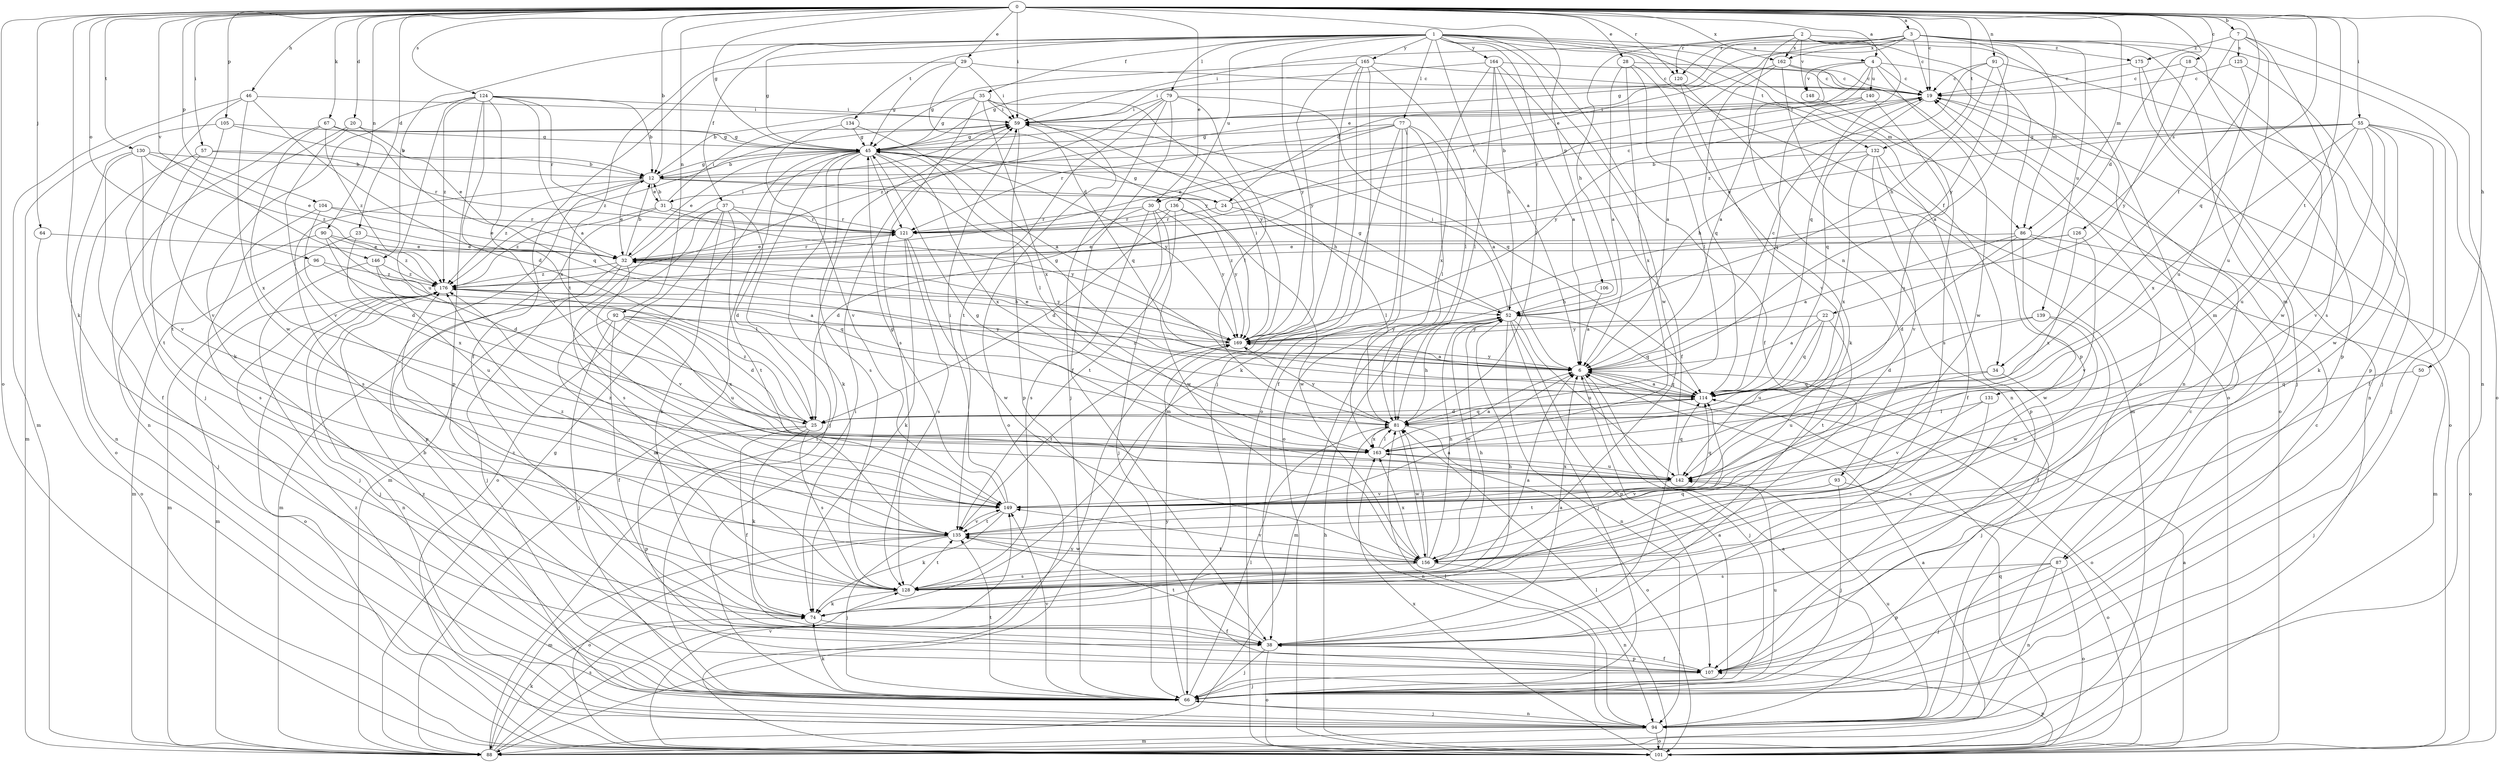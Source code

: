 strict digraph  {
0;
1;
2;
3;
4;
6;
7;
12;
18;
19;
20;
22;
23;
24;
25;
28;
29;
30;
31;
32;
34;
35;
37;
38;
45;
46;
50;
52;
55;
57;
59;
64;
66;
67;
74;
77;
79;
81;
86;
87;
88;
90;
91;
92;
93;
94;
96;
101;
104;
105;
106;
107;
114;
120;
121;
124;
125;
126;
128;
130;
131;
132;
134;
135;
136;
139;
140;
142;
146;
148;
149;
156;
162;
163;
164;
165;
169;
175;
176;
0 -> 3  [label=a];
0 -> 4  [label=a];
0 -> 7  [label=b];
0 -> 12  [label=b];
0 -> 18  [label=c];
0 -> 19  [label=c];
0 -> 20  [label=d];
0 -> 22  [label=d];
0 -> 23  [label=d];
0 -> 28  [label=e];
0 -> 29  [label=e];
0 -> 30  [label=e];
0 -> 34  [label=f];
0 -> 45  [label=g];
0 -> 46  [label=h];
0 -> 50  [label=h];
0 -> 55  [label=i];
0 -> 57  [label=i];
0 -> 59  [label=i];
0 -> 64  [label=j];
0 -> 67  [label=k];
0 -> 74  [label=k];
0 -> 86  [label=m];
0 -> 90  [label=n];
0 -> 91  [label=n];
0 -> 92  [label=n];
0 -> 96  [label=o];
0 -> 101  [label=o];
0 -> 104  [label=p];
0 -> 105  [label=p];
0 -> 106  [label=p];
0 -> 114  [label=q];
0 -> 120  [label=r];
0 -> 124  [label=s];
0 -> 130  [label=t];
0 -> 131  [label=t];
0 -> 132  [label=t];
0 -> 146  [label=v];
0 -> 162  [label=x];
1 -> 4  [label=a];
1 -> 6  [label=a];
1 -> 34  [label=f];
1 -> 35  [label=f];
1 -> 37  [label=f];
1 -> 38  [label=f];
1 -> 45  [label=g];
1 -> 77  [label=l];
1 -> 79  [label=l];
1 -> 81  [label=l];
1 -> 86  [label=m];
1 -> 101  [label=o];
1 -> 132  [label=t];
1 -> 134  [label=t];
1 -> 135  [label=t];
1 -> 136  [label=u];
1 -> 146  [label=v];
1 -> 156  [label=w];
1 -> 164  [label=y];
1 -> 165  [label=y];
1 -> 169  [label=y];
2 -> 52  [label=h];
2 -> 93  [label=n];
2 -> 94  [label=n];
2 -> 107  [label=p];
2 -> 114  [label=q];
2 -> 120  [label=r];
2 -> 148  [label=v];
2 -> 162  [label=x];
2 -> 175  [label=z];
3 -> 19  [label=c];
3 -> 30  [label=e];
3 -> 31  [label=e];
3 -> 45  [label=g];
3 -> 59  [label=i];
3 -> 86  [label=m];
3 -> 87  [label=m];
3 -> 101  [label=o];
3 -> 107  [label=p];
3 -> 120  [label=r];
3 -> 139  [label=u];
3 -> 162  [label=x];
3 -> 169  [label=y];
4 -> 6  [label=a];
4 -> 19  [label=c];
4 -> 24  [label=d];
4 -> 87  [label=m];
4 -> 121  [label=r];
4 -> 140  [label=u];
4 -> 148  [label=v];
4 -> 156  [label=w];
6 -> 19  [label=c];
6 -> 45  [label=g];
6 -> 66  [label=j];
6 -> 101  [label=o];
6 -> 114  [label=q];
6 -> 169  [label=y];
7 -> 94  [label=n];
7 -> 125  [label=s];
7 -> 126  [label=s];
7 -> 128  [label=s];
7 -> 142  [label=u];
7 -> 175  [label=z];
12 -> 24  [label=d];
12 -> 31  [label=e];
12 -> 32  [label=e];
12 -> 45  [label=g];
12 -> 52  [label=h];
12 -> 128  [label=s];
12 -> 176  [label=z];
18 -> 19  [label=c];
18 -> 156  [label=w];
18 -> 169  [label=y];
19 -> 59  [label=i];
19 -> 101  [label=o];
19 -> 114  [label=q];
19 -> 169  [label=y];
20 -> 32  [label=e];
20 -> 45  [label=g];
20 -> 135  [label=t];
20 -> 149  [label=v];
22 -> 6  [label=a];
22 -> 114  [label=q];
22 -> 135  [label=t];
22 -> 142  [label=u];
22 -> 169  [label=y];
23 -> 32  [label=e];
23 -> 88  [label=m];
23 -> 163  [label=x];
24 -> 19  [label=c];
24 -> 45  [label=g];
24 -> 81  [label=l];
24 -> 121  [label=r];
25 -> 38  [label=f];
25 -> 74  [label=k];
25 -> 107  [label=p];
25 -> 128  [label=s];
25 -> 176  [label=z];
28 -> 6  [label=a];
28 -> 19  [label=c];
28 -> 74  [label=k];
28 -> 81  [label=l];
28 -> 163  [label=x];
29 -> 19  [label=c];
29 -> 38  [label=f];
29 -> 45  [label=g];
29 -> 59  [label=i];
29 -> 169  [label=y];
30 -> 25  [label=d];
30 -> 66  [label=j];
30 -> 121  [label=r];
30 -> 128  [label=s];
30 -> 156  [label=w];
30 -> 169  [label=y];
31 -> 12  [label=b];
31 -> 59  [label=i];
31 -> 107  [label=p];
31 -> 121  [label=r];
31 -> 169  [label=y];
31 -> 176  [label=z];
32 -> 12  [label=b];
32 -> 59  [label=i];
32 -> 66  [label=j];
32 -> 88  [label=m];
32 -> 121  [label=r];
32 -> 149  [label=v];
32 -> 169  [label=y];
32 -> 176  [label=z];
34 -> 66  [label=j];
34 -> 114  [label=q];
34 -> 142  [label=u];
35 -> 12  [label=b];
35 -> 45  [label=g];
35 -> 59  [label=i];
35 -> 101  [label=o];
35 -> 128  [label=s];
35 -> 163  [label=x];
35 -> 169  [label=y];
37 -> 25  [label=d];
37 -> 74  [label=k];
37 -> 88  [label=m];
37 -> 101  [label=o];
37 -> 121  [label=r];
37 -> 128  [label=s];
37 -> 135  [label=t];
38 -> 6  [label=a];
38 -> 66  [label=j];
38 -> 101  [label=o];
38 -> 107  [label=p];
38 -> 135  [label=t];
45 -> 12  [label=b];
45 -> 32  [label=e];
45 -> 66  [label=j];
45 -> 74  [label=k];
45 -> 81  [label=l];
45 -> 88  [label=m];
45 -> 121  [label=r];
45 -> 128  [label=s];
45 -> 163  [label=x];
45 -> 169  [label=y];
46 -> 25  [label=d];
46 -> 59  [label=i];
46 -> 66  [label=j];
46 -> 88  [label=m];
46 -> 156  [label=w];
50 -> 66  [label=j];
50 -> 114  [label=q];
52 -> 45  [label=g];
52 -> 59  [label=i];
52 -> 66  [label=j];
52 -> 88  [label=m];
52 -> 94  [label=n];
52 -> 107  [label=p];
52 -> 114  [label=q];
52 -> 142  [label=u];
52 -> 156  [label=w];
52 -> 169  [label=y];
55 -> 12  [label=b];
55 -> 32  [label=e];
55 -> 38  [label=f];
55 -> 45  [label=g];
55 -> 66  [label=j];
55 -> 74  [label=k];
55 -> 142  [label=u];
55 -> 149  [label=v];
55 -> 156  [label=w];
55 -> 163  [label=x];
57 -> 12  [label=b];
57 -> 94  [label=n];
57 -> 121  [label=r];
57 -> 135  [label=t];
59 -> 45  [label=g];
59 -> 107  [label=p];
59 -> 114  [label=q];
59 -> 176  [label=z];
64 -> 32  [label=e];
64 -> 101  [label=o];
66 -> 6  [label=a];
66 -> 59  [label=i];
66 -> 74  [label=k];
66 -> 81  [label=l];
66 -> 94  [label=n];
66 -> 135  [label=t];
66 -> 142  [label=u];
66 -> 149  [label=v];
66 -> 169  [label=y];
66 -> 176  [label=z];
67 -> 45  [label=g];
67 -> 94  [label=n];
67 -> 114  [label=q];
67 -> 163  [label=x];
67 -> 176  [label=z];
74 -> 38  [label=f];
74 -> 52  [label=h];
74 -> 176  [label=z];
77 -> 6  [label=a];
77 -> 32  [label=e];
77 -> 38  [label=f];
77 -> 45  [label=g];
77 -> 74  [label=k];
77 -> 81  [label=l];
77 -> 101  [label=o];
77 -> 121  [label=r];
79 -> 38  [label=f];
79 -> 59  [label=i];
79 -> 66  [label=j];
79 -> 81  [label=l];
79 -> 114  [label=q];
79 -> 135  [label=t];
79 -> 176  [label=z];
81 -> 52  [label=h];
81 -> 94  [label=n];
81 -> 101  [label=o];
81 -> 114  [label=q];
81 -> 156  [label=w];
81 -> 163  [label=x];
81 -> 169  [label=y];
86 -> 6  [label=a];
86 -> 25  [label=d];
86 -> 32  [label=e];
86 -> 88  [label=m];
86 -> 101  [label=o];
86 -> 156  [label=w];
87 -> 66  [label=j];
87 -> 94  [label=n];
87 -> 101  [label=o];
87 -> 107  [label=p];
87 -> 128  [label=s];
88 -> 6  [label=a];
88 -> 19  [label=c];
88 -> 45  [label=g];
88 -> 59  [label=i];
88 -> 74  [label=k];
88 -> 114  [label=q];
88 -> 128  [label=s];
88 -> 169  [label=y];
90 -> 25  [label=d];
90 -> 32  [label=e];
90 -> 66  [label=j];
90 -> 81  [label=l];
90 -> 176  [label=z];
91 -> 6  [label=a];
91 -> 19  [label=c];
91 -> 52  [label=h];
91 -> 107  [label=p];
91 -> 176  [label=z];
92 -> 25  [label=d];
92 -> 38  [label=f];
92 -> 66  [label=j];
92 -> 128  [label=s];
92 -> 142  [label=u];
92 -> 163  [label=x];
92 -> 169  [label=y];
93 -> 66  [label=j];
93 -> 101  [label=o];
93 -> 135  [label=t];
93 -> 149  [label=v];
94 -> 6  [label=a];
94 -> 12  [label=b];
94 -> 19  [label=c];
94 -> 66  [label=j];
94 -> 81  [label=l];
94 -> 88  [label=m];
94 -> 101  [label=o];
94 -> 142  [label=u];
94 -> 176  [label=z];
96 -> 6  [label=a];
96 -> 88  [label=m];
96 -> 176  [label=z];
101 -> 6  [label=a];
101 -> 52  [label=h];
101 -> 81  [label=l];
101 -> 107  [label=p];
101 -> 149  [label=v];
101 -> 163  [label=x];
104 -> 25  [label=d];
104 -> 32  [label=e];
104 -> 121  [label=r];
104 -> 128  [label=s];
105 -> 12  [label=b];
105 -> 45  [label=g];
105 -> 88  [label=m];
105 -> 149  [label=v];
106 -> 6  [label=a];
106 -> 52  [label=h];
107 -> 19  [label=c];
107 -> 38  [label=f];
107 -> 66  [label=j];
114 -> 6  [label=a];
114 -> 25  [label=d];
114 -> 81  [label=l];
114 -> 176  [label=z];
120 -> 45  [label=g];
120 -> 94  [label=n];
120 -> 149  [label=v];
121 -> 32  [label=e];
121 -> 74  [label=k];
121 -> 128  [label=s];
121 -> 156  [label=w];
124 -> 6  [label=a];
124 -> 12  [label=b];
124 -> 59  [label=i];
124 -> 74  [label=k];
124 -> 107  [label=p];
124 -> 121  [label=r];
124 -> 142  [label=u];
124 -> 149  [label=v];
124 -> 163  [label=x];
124 -> 176  [label=z];
125 -> 19  [label=c];
125 -> 66  [label=j];
125 -> 142  [label=u];
126 -> 32  [label=e];
126 -> 149  [label=v];
126 -> 163  [label=x];
126 -> 176  [label=z];
128 -> 6  [label=a];
128 -> 52  [label=h];
128 -> 74  [label=k];
128 -> 114  [label=q];
128 -> 135  [label=t];
130 -> 12  [label=b];
130 -> 32  [label=e];
130 -> 38  [label=f];
130 -> 101  [label=o];
130 -> 149  [label=v];
130 -> 176  [label=z];
131 -> 81  [label=l];
131 -> 128  [label=s];
131 -> 149  [label=v];
132 -> 12  [label=b];
132 -> 38  [label=f];
132 -> 52  [label=h];
132 -> 107  [label=p];
132 -> 149  [label=v];
132 -> 163  [label=x];
134 -> 6  [label=a];
134 -> 45  [label=g];
134 -> 149  [label=v];
135 -> 6  [label=a];
135 -> 66  [label=j];
135 -> 88  [label=m];
135 -> 101  [label=o];
135 -> 149  [label=v];
135 -> 156  [label=w];
135 -> 176  [label=z];
136 -> 25  [label=d];
136 -> 121  [label=r];
136 -> 135  [label=t];
136 -> 156  [label=w];
136 -> 169  [label=y];
139 -> 25  [label=d];
139 -> 38  [label=f];
139 -> 156  [label=w];
139 -> 169  [label=y];
140 -> 59  [label=i];
140 -> 114  [label=q];
140 -> 121  [label=r];
140 -> 142  [label=u];
142 -> 45  [label=g];
142 -> 114  [label=q];
142 -> 149  [label=v];
142 -> 163  [label=x];
146 -> 66  [label=j];
146 -> 114  [label=q];
146 -> 142  [label=u];
146 -> 176  [label=z];
148 -> 128  [label=s];
149 -> 45  [label=g];
149 -> 59  [label=i];
149 -> 74  [label=k];
149 -> 114  [label=q];
149 -> 135  [label=t];
149 -> 176  [label=z];
156 -> 52  [label=h];
156 -> 81  [label=l];
156 -> 94  [label=n];
156 -> 128  [label=s];
156 -> 135  [label=t];
156 -> 149  [label=v];
156 -> 163  [label=x];
162 -> 6  [label=a];
162 -> 19  [label=c];
162 -> 88  [label=m];
162 -> 101  [label=o];
162 -> 114  [label=q];
163 -> 6  [label=a];
163 -> 81  [label=l];
163 -> 142  [label=u];
164 -> 6  [label=a];
164 -> 19  [label=c];
164 -> 38  [label=f];
164 -> 52  [label=h];
164 -> 59  [label=i];
164 -> 81  [label=l];
164 -> 163  [label=x];
165 -> 19  [label=c];
165 -> 45  [label=g];
165 -> 66  [label=j];
165 -> 81  [label=l];
165 -> 88  [label=m];
165 -> 101  [label=o];
165 -> 169  [label=y];
169 -> 6  [label=a];
169 -> 32  [label=e];
169 -> 59  [label=i];
169 -> 135  [label=t];
175 -> 19  [label=c];
175 -> 66  [label=j];
175 -> 94  [label=n];
176 -> 52  [label=h];
176 -> 66  [label=j];
176 -> 88  [label=m];
176 -> 94  [label=n];
176 -> 101  [label=o];
}
